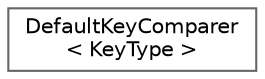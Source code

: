 digraph "Graphical Class Hierarchy"
{
 // INTERACTIVE_SVG=YES
 // LATEX_PDF_SIZE
  bgcolor="transparent";
  edge [fontname=Helvetica,fontsize=10,labelfontname=Helvetica,labelfontsize=10];
  node [fontname=Helvetica,fontsize=10,shape=box,height=0.2,width=0.4];
  rankdir="LR";
  Node0 [id="Node000000",label="DefaultKeyComparer\l\< KeyType \>",height=0.2,width=0.4,color="grey40", fillcolor="white", style="filled",URL="$d3/dd3/structDefaultKeyComparer.html",tooltip="Default comparer for keys in TLruCache."];
}
